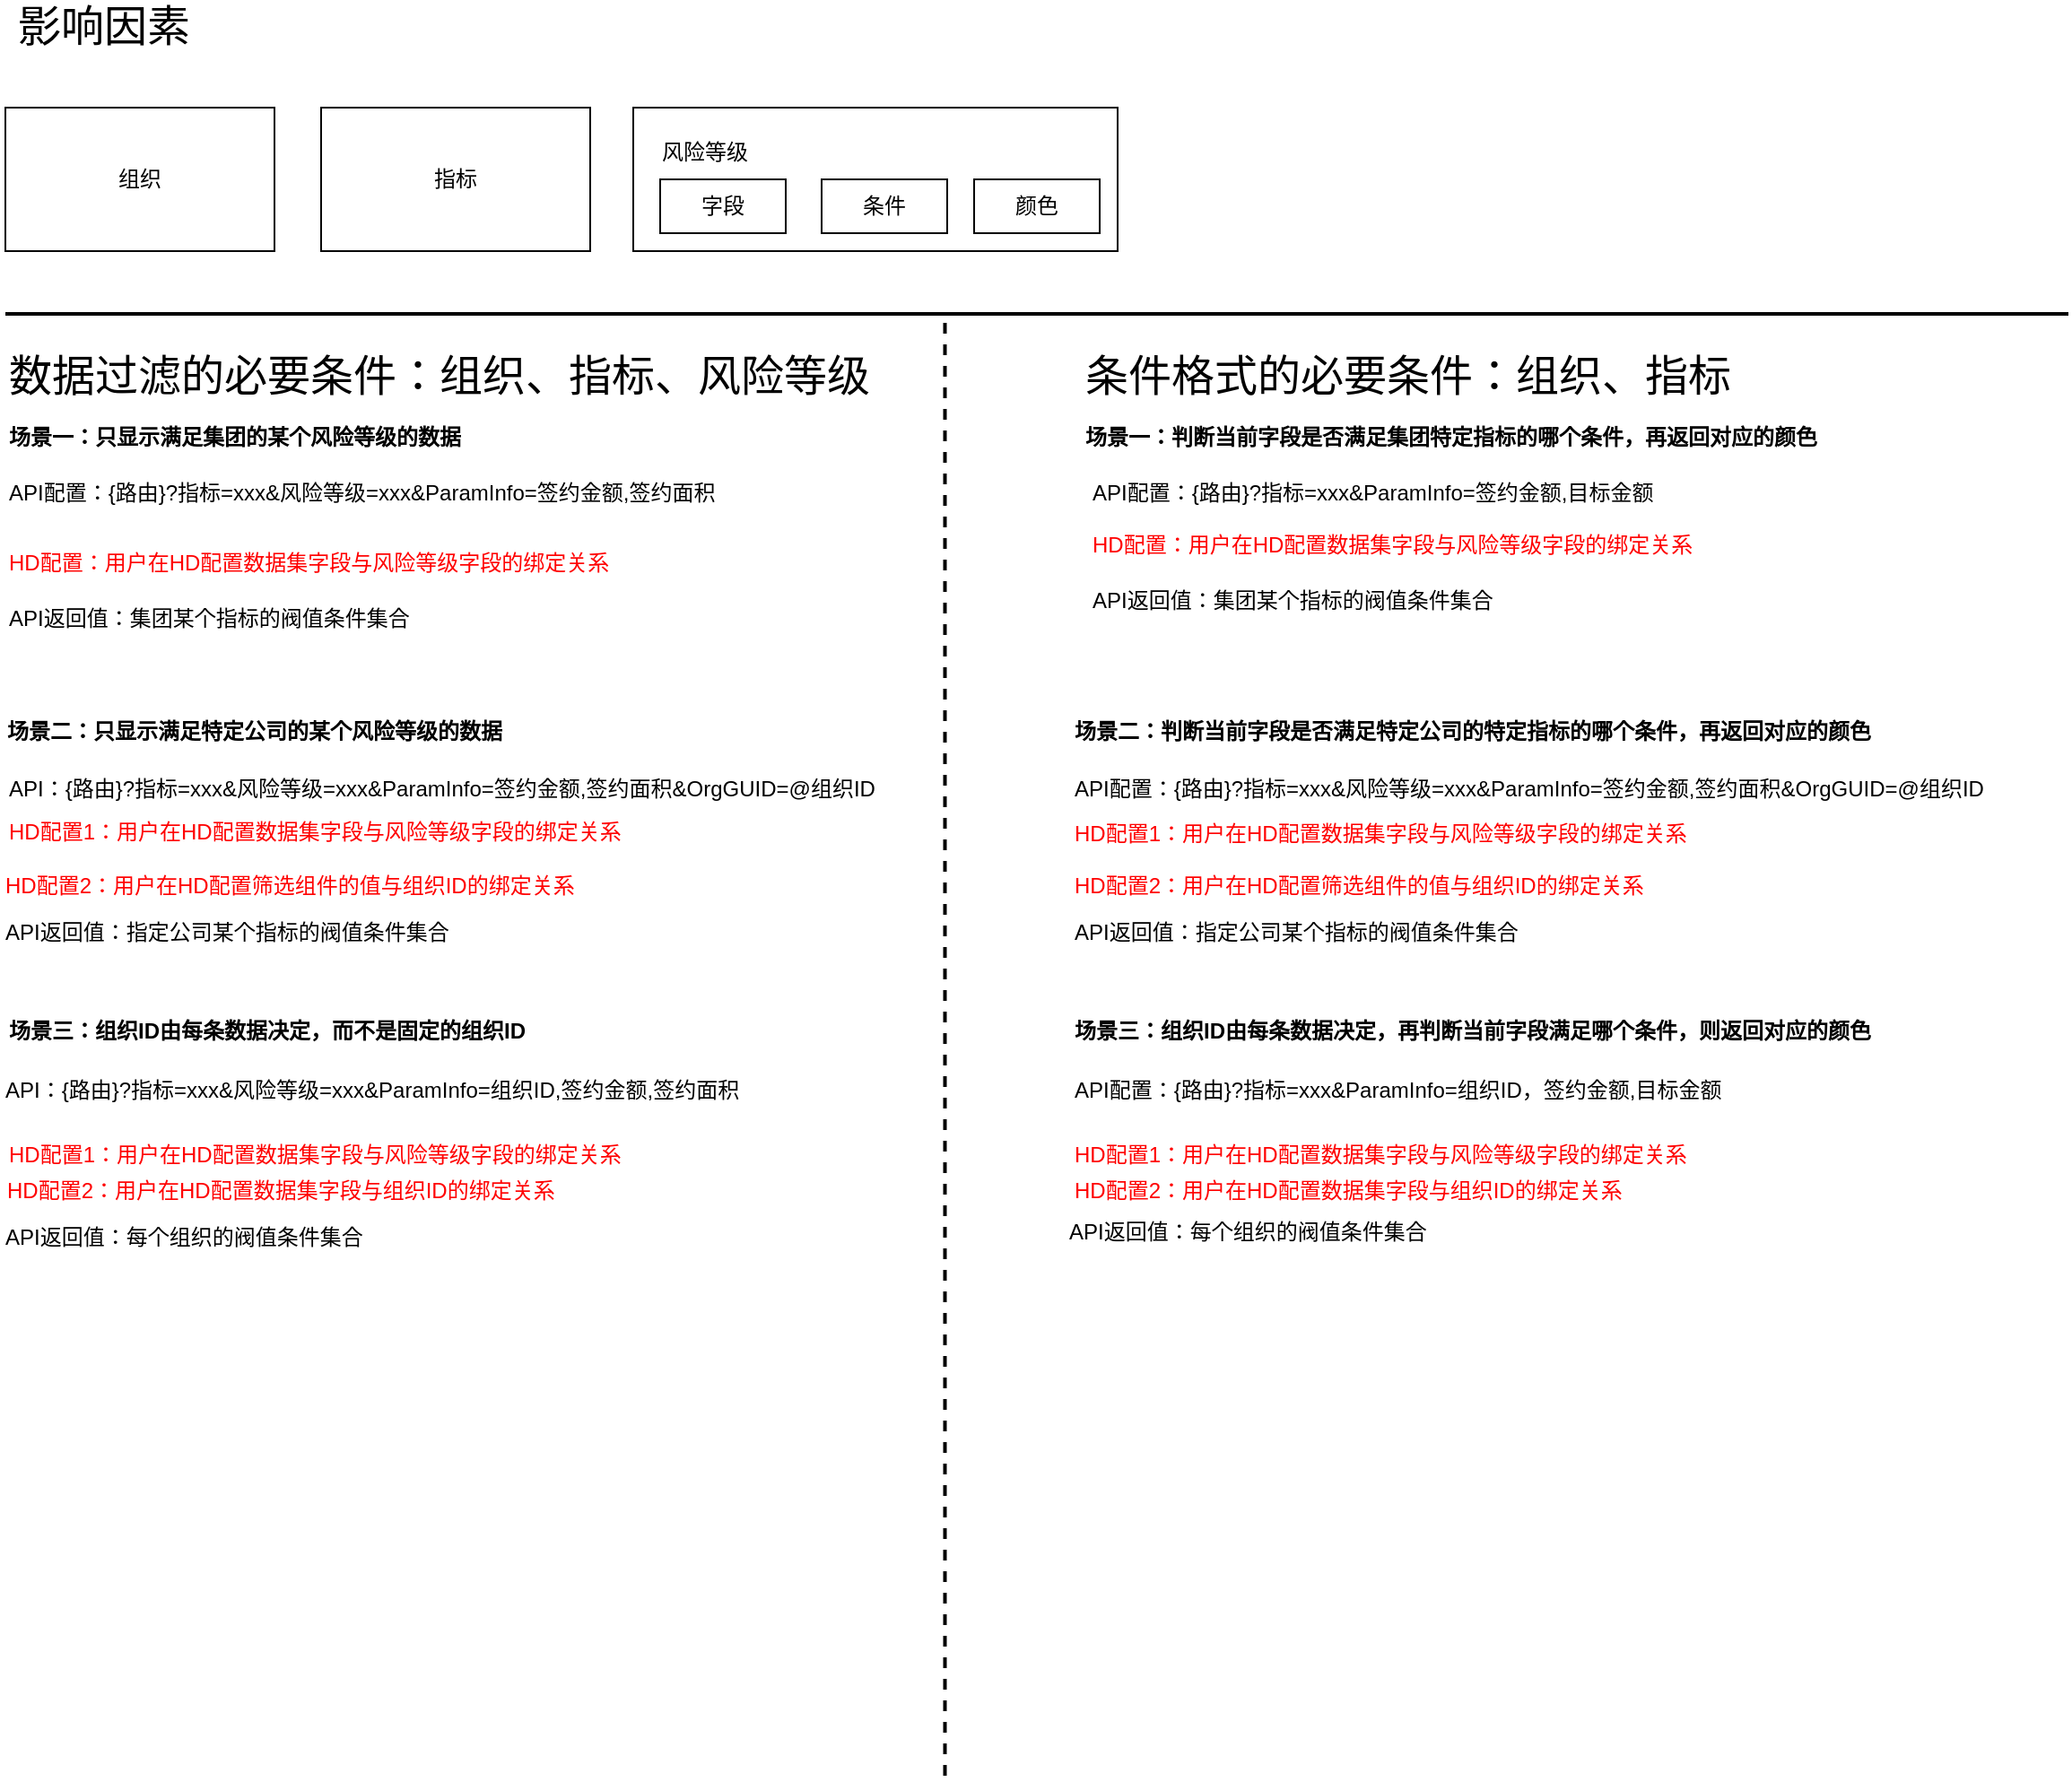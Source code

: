 <mxfile version="12.6.4" type="github">
  <diagram id="IV0gtR9qt2C5YhMelClP" name="第 1 页">
    <mxGraphModel dx="1140" dy="773" grid="1" gridSize="10" guides="1" tooltips="1" connect="1" arrows="1" fold="1" page="1" pageScale="1" pageWidth="1100" pageHeight="1700" math="0" shadow="0">
      <root>
        <mxCell id="0"/>
        <mxCell id="1" parent="0"/>
        <mxCell id="z4cfsqJoMu1uItzRfGyK-11" value="" style="rounded=0;whiteSpace=wrap;html=1;strokeWidth=1;fontSize=12;" parent="1" vertex="1">
          <mxGeometry x="440" y="120" width="270" height="80" as="geometry"/>
        </mxCell>
        <mxCell id="z4cfsqJoMu1uItzRfGyK-1" value="组织" style="rounded=0;whiteSpace=wrap;html=1;" parent="1" vertex="1">
          <mxGeometry x="90" y="120" width="150" height="80" as="geometry"/>
        </mxCell>
        <mxCell id="z4cfsqJoMu1uItzRfGyK-2" value="指标" style="rounded=0;whiteSpace=wrap;html=1;" parent="1" vertex="1">
          <mxGeometry x="266" y="120" width="150" height="80" as="geometry"/>
        </mxCell>
        <mxCell id="z4cfsqJoMu1uItzRfGyK-4" value="字段" style="rounded=0;whiteSpace=wrap;html=1;" parent="1" vertex="1">
          <mxGeometry x="455" y="160" width="70" height="30" as="geometry"/>
        </mxCell>
        <mxCell id="z4cfsqJoMu1uItzRfGyK-7" value="影响因素" style="text;html=1;strokeColor=none;fillColor=none;align=center;verticalAlign=middle;whiteSpace=wrap;rounded=0;strokeWidth=1;fontSize=24;" parent="1" vertex="1">
          <mxGeometry x="90" y="60" width="110" height="30" as="geometry"/>
        </mxCell>
        <mxCell id="z4cfsqJoMu1uItzRfGyK-8" value="" style="line;strokeWidth=2;html=1;fontSize=24;" parent="1" vertex="1">
          <mxGeometry x="90" y="230" width="1150" height="10" as="geometry"/>
        </mxCell>
        <mxCell id="z4cfsqJoMu1uItzRfGyK-9" value="数据过滤的必要条件：组织、指标、风险等级" style="text;html=1;strokeColor=none;fillColor=none;align=left;verticalAlign=middle;whiteSpace=wrap;rounded=0;strokeWidth=1;fontSize=24;" parent="1" vertex="1">
          <mxGeometry x="90" y="260" width="530" height="20" as="geometry"/>
        </mxCell>
        <mxCell id="z4cfsqJoMu1uItzRfGyK-12" value="风险等级" style="text;html=1;strokeColor=none;fillColor=none;align=center;verticalAlign=middle;whiteSpace=wrap;rounded=0;fontSize=12;" parent="1" vertex="1">
          <mxGeometry x="450" y="140" width="60" height="10" as="geometry"/>
        </mxCell>
        <mxCell id="z4cfsqJoMu1uItzRfGyK-41" value="API配置：{路由}?指标=xxx&amp;amp;风险等级=xxx&amp;amp;ParamInfo=签约金额,签约面积" style="text;html=1;strokeColor=none;fillColor=none;align=left;verticalAlign=middle;whiteSpace=wrap;rounded=0;fontSize=12;" parent="1" vertex="1">
          <mxGeometry x="90" y="325" width="630" height="20" as="geometry"/>
        </mxCell>
        <mxCell id="z4cfsqJoMu1uItzRfGyK-47" value="&lt;b&gt;场景一：只显示满足集团的某个风险等级的数据&lt;/b&gt;" style="text;html=1;strokeColor=none;fillColor=none;align=left;verticalAlign=middle;whiteSpace=wrap;rounded=0;fontSize=12;" parent="1" vertex="1">
          <mxGeometry x="90" y="299" width="351.25" height="10" as="geometry"/>
        </mxCell>
        <mxCell id="z4cfsqJoMu1uItzRfGyK-48" value="API返回值：集团某个指标的阀值条件集合" style="text;html=1;strokeColor=none;fillColor=none;align=left;verticalAlign=middle;whiteSpace=wrap;rounded=0;fontSize=12;" parent="1" vertex="1">
          <mxGeometry x="90" y="400" width="236.25" height="10" as="geometry"/>
        </mxCell>
        <mxCell id="z4cfsqJoMu1uItzRfGyK-49" value="&lt;b&gt;场景三：组织ID由每条数据决定，而不是固定的组织ID&lt;/b&gt;" style="text;html=1;strokeColor=none;fillColor=none;align=left;verticalAlign=middle;whiteSpace=wrap;rounded=0;fontSize=12;" parent="1" vertex="1">
          <mxGeometry x="90" y="625" width="420" height="20" as="geometry"/>
        </mxCell>
        <mxCell id="z4cfsqJoMu1uItzRfGyK-50" value="" style="line;strokeWidth=2;html=1;fontSize=24;dashed=1;direction=south;" parent="1" vertex="1">
          <mxGeometry x="608.75" y="240" width="10" height="811.24" as="geometry"/>
        </mxCell>
        <mxCell id="z4cfsqJoMu1uItzRfGyK-53" value="条件格式的必要条件：组织、指标" style="text;html=1;strokeColor=none;fillColor=none;align=left;verticalAlign=middle;whiteSpace=wrap;rounded=0;strokeWidth=1;fontSize=24;" parent="1" vertex="1">
          <mxGeometry x="690" y="260" width="530" height="20" as="geometry"/>
        </mxCell>
        <mxCell id="z4cfsqJoMu1uItzRfGyK-56" value="&lt;b&gt;场景一：判断当前字段是否满足集团特定指标的哪个条件，再返回对应的颜色&lt;/b&gt;" style="text;html=1;strokeColor=none;fillColor=none;align=left;verticalAlign=middle;whiteSpace=wrap;rounded=0;fontSize=12;" parent="1" vertex="1">
          <mxGeometry x="690" y="299" width="420" height="10" as="geometry"/>
        </mxCell>
        <mxCell id="z4cfsqJoMu1uItzRfGyK-65" value="API配置：{路由}?指标=xxx&amp;amp;ParamInfo=签约金额,目标金额" style="text;html=1;strokeColor=none;fillColor=none;align=left;verticalAlign=middle;whiteSpace=wrap;rounded=0;fontSize=12;" parent="1" vertex="1">
          <mxGeometry x="694" y="330" width="419.75" height="10" as="geometry"/>
        </mxCell>
        <mxCell id="z4cfsqJoMu1uItzRfGyK-97" value="API配置：{路由}?指标=xxx&amp;amp;ParamInfo=组织ID，签约金额,目标金额" style="text;html=1;strokeColor=none;fillColor=none;align=left;verticalAlign=middle;whiteSpace=wrap;rounded=0;fontSize=12;" parent="1" vertex="1">
          <mxGeometry x="683.75" y="660" width="391" height="15" as="geometry"/>
        </mxCell>
        <mxCell id="z4cfsqJoMu1uItzRfGyK-101" value="API：{路由}?指标=xxx&amp;amp;风险等级=xxx&amp;amp;ParamInfo=签约金额,签约面积&amp;amp;OrgGUID=@组织ID" style="text;html=1;strokeColor=none;fillColor=none;align=left;verticalAlign=middle;whiteSpace=wrap;rounded=0;fontSize=12;" parent="1" vertex="1">
          <mxGeometry x="90" y="490" width="516.25" height="20" as="geometry"/>
        </mxCell>
        <mxCell id="z4cfsqJoMu1uItzRfGyK-103" value="条件" style="rounded=0;whiteSpace=wrap;html=1;" parent="1" vertex="1">
          <mxGeometry x="545" y="160" width="70" height="30" as="geometry"/>
        </mxCell>
        <mxCell id="z4cfsqJoMu1uItzRfGyK-104" value="颜色" style="rounded=0;whiteSpace=wrap;html=1;" parent="1" vertex="1">
          <mxGeometry x="630.01" y="160" width="70" height="30" as="geometry"/>
        </mxCell>
        <mxCell id="z4cfsqJoMu1uItzRfGyK-105" value="&lt;b&gt;场景二：只显示满足特定公司的某个风险等级的数据&lt;/b&gt;" style="text;html=1;strokeColor=none;fillColor=none;align=left;verticalAlign=middle;whiteSpace=wrap;rounded=0;fontSize=12;" parent="1" vertex="1">
          <mxGeometry x="88.75" y="463" width="351.25" height="10" as="geometry"/>
        </mxCell>
        <mxCell id="z4cfsqJoMu1uItzRfGyK-107" value="API返回值：指定公司某个指标的阀值条件集合" style="text;html=1;strokeColor=none;fillColor=none;align=left;verticalAlign=middle;whiteSpace=wrap;rounded=0;fontSize=12;" parent="1" vertex="1">
          <mxGeometry x="87.5" y="575" width="307.5" height="10" as="geometry"/>
        </mxCell>
        <mxCell id="z4cfsqJoMu1uItzRfGyK-109" value="HD配置：用户在HD配置数据集字段与风险等级字段的绑定关系" style="text;html=1;fontSize=12;fontColor=#FF0000;" parent="1" vertex="1">
          <mxGeometry x="90" y="360" width="310" height="30" as="geometry"/>
        </mxCell>
        <mxCell id="z4cfsqJoMu1uItzRfGyK-110" value="HD配置1：用户在HD配置数据集字段与风险等级字段的绑定关系" style="text;html=1;fontSize=12;fontColor=#FF0000;" parent="1" vertex="1">
          <mxGeometry x="90" y="510" width="310" height="30" as="geometry"/>
        </mxCell>
        <mxCell id="z4cfsqJoMu1uItzRfGyK-111" value="HD配置2：用户在HD配置筛选组件的值与组织ID的绑定关系" style="text;html=1;fontSize=12;fontColor=#FF0000;" parent="1" vertex="1">
          <mxGeometry x="87.5" y="540" width="310" height="30" as="geometry"/>
        </mxCell>
        <mxCell id="z4cfsqJoMu1uItzRfGyK-112" value="API：{路由}?指标=xxx&amp;amp;风险等级=xxx&amp;amp;ParamInfo=组织ID,签约金额,签约面积" style="text;html=1;strokeColor=none;fillColor=none;align=left;verticalAlign=middle;whiteSpace=wrap;rounded=0;fontSize=12;" parent="1" vertex="1">
          <mxGeometry x="87.5" y="657.5" width="475" height="20" as="geometry"/>
        </mxCell>
        <mxCell id="z4cfsqJoMu1uItzRfGyK-113" value="HD配置1：用户在HD配置数据集字段与风险等级字段的绑定关系" style="text;html=1;fontSize=12;fontColor=#FF0000;" parent="1" vertex="1">
          <mxGeometry x="90" y="690" width="310" height="30" as="geometry"/>
        </mxCell>
        <mxCell id="z4cfsqJoMu1uItzRfGyK-114" value="API返回值：每个组织的阀值条件集合" style="text;html=1;strokeColor=none;fillColor=none;align=left;verticalAlign=middle;whiteSpace=wrap;rounded=0;fontSize=12;" parent="1" vertex="1">
          <mxGeometry x="87.5" y="740" width="210" height="20" as="geometry"/>
        </mxCell>
        <mxCell id="z4cfsqJoMu1uItzRfGyK-116" value="HD配置：用户在HD配置数据集字段与风险等级字段的绑定关系" style="text;html=1;fontSize=12;fontColor=#FF0000;" parent="1" vertex="1">
          <mxGeometry x="694" y="350" width="310" height="30" as="geometry"/>
        </mxCell>
        <mxCell id="z4cfsqJoMu1uItzRfGyK-117" value="API返回值：集团某个指标的阀值条件集合" style="text;html=1;strokeColor=none;fillColor=none;align=left;verticalAlign=middle;whiteSpace=wrap;rounded=0;fontSize=12;" parent="1" vertex="1">
          <mxGeometry x="694" y="390" width="236.25" height="10" as="geometry"/>
        </mxCell>
        <mxCell id="z4cfsqJoMu1uItzRfGyK-118" value="API配置：{路由}?指标=xxx&amp;amp;风险等级=xxx&amp;amp;ParamInfo=签约金额,签约面积&amp;amp;OrgGUID=@组织ID" style="text;html=1;strokeColor=none;fillColor=none;align=left;verticalAlign=middle;whiteSpace=wrap;rounded=0;fontSize=12;" parent="1" vertex="1">
          <mxGeometry x="683.75" y="490" width="516.25" height="20" as="geometry"/>
        </mxCell>
        <mxCell id="z4cfsqJoMu1uItzRfGyK-119" value="&lt;b&gt;场景二：判断当前字段是否满足特定公司的特定指标的哪个条件，再返回对应的颜色&lt;/b&gt;" style="text;html=1;strokeColor=none;fillColor=none;align=left;verticalAlign=middle;whiteSpace=wrap;rounded=0;fontSize=12;" parent="1" vertex="1">
          <mxGeometry x="683.75" y="463" width="486.25" height="10" as="geometry"/>
        </mxCell>
        <mxCell id="z4cfsqJoMu1uItzRfGyK-120" value="API返回值：指定公司某个指标的阀值条件集合" style="text;html=1;strokeColor=none;fillColor=none;align=left;verticalAlign=middle;whiteSpace=wrap;rounded=0;fontSize=12;" parent="1" vertex="1">
          <mxGeometry x="683.75" y="575" width="306.25" height="10" as="geometry"/>
        </mxCell>
        <mxCell id="z4cfsqJoMu1uItzRfGyK-121" value="HD配置1：用户在HD配置数据集字段与风险等级字段的绑定关系" style="text;html=1;fontSize=12;fontColor=#FF0000;" parent="1" vertex="1">
          <mxGeometry x="683.75" y="511" width="310" height="30" as="geometry"/>
        </mxCell>
        <mxCell id="z4cfsqJoMu1uItzRfGyK-122" value="HD配置2：用户在HD配置筛选组件的值与组织ID的绑定关系" style="text;html=1;fontSize=12;fontColor=#FF0000;" parent="1" vertex="1">
          <mxGeometry x="683.75" y="540" width="310" height="30" as="geometry"/>
        </mxCell>
        <mxCell id="z4cfsqJoMu1uItzRfGyK-123" value="&lt;b&gt;场景三：组织ID由每条数据决定，再判断当前字段满足哪个条件，则返回对应的颜色&lt;/b&gt;" style="text;html=1;strokeColor=none;fillColor=none;align=left;verticalAlign=middle;whiteSpace=wrap;rounded=0;fontSize=12;" parent="1" vertex="1">
          <mxGeometry x="683.75" y="630" width="461" height="10" as="geometry"/>
        </mxCell>
        <mxCell id="z4cfsqJoMu1uItzRfGyK-124" value="HD配置1：用户在HD配置数据集字段与风险等级字段的绑定关系" style="text;html=1;fontSize=12;fontColor=#FF0000;" parent="1" vertex="1">
          <mxGeometry x="683.75" y="690" width="310" height="30" as="geometry"/>
        </mxCell>
        <mxCell id="z4cfsqJoMu1uItzRfGyK-125" value="API返回值：每个组织的阀值条件集合" style="text;html=1;strokeColor=none;fillColor=none;align=left;verticalAlign=middle;whiteSpace=wrap;rounded=0;fontSize=12;" parent="1" vertex="1">
          <mxGeometry x="681.25" y="737" width="210" height="20" as="geometry"/>
        </mxCell>
        <mxCell id="L5cASyLlDfHRdbTDFUcw-1" value="HD配置2：用户在HD配置数据集字段与组织ID的绑定关系" style="text;html=1;fontSize=12;fontColor=#FF0000;" vertex="1" parent="1">
          <mxGeometry x="683.75" y="710" width="310" height="30" as="geometry"/>
        </mxCell>
        <mxCell id="L5cASyLlDfHRdbTDFUcw-2" value="HD配置2：用户在HD配置数据集字段与组织ID的绑定关系" style="text;html=1;fontSize=12;fontColor=#FF0000;" vertex="1" parent="1">
          <mxGeometry x="88.5" y="710" width="310" height="30" as="geometry"/>
        </mxCell>
      </root>
    </mxGraphModel>
  </diagram>
</mxfile>
